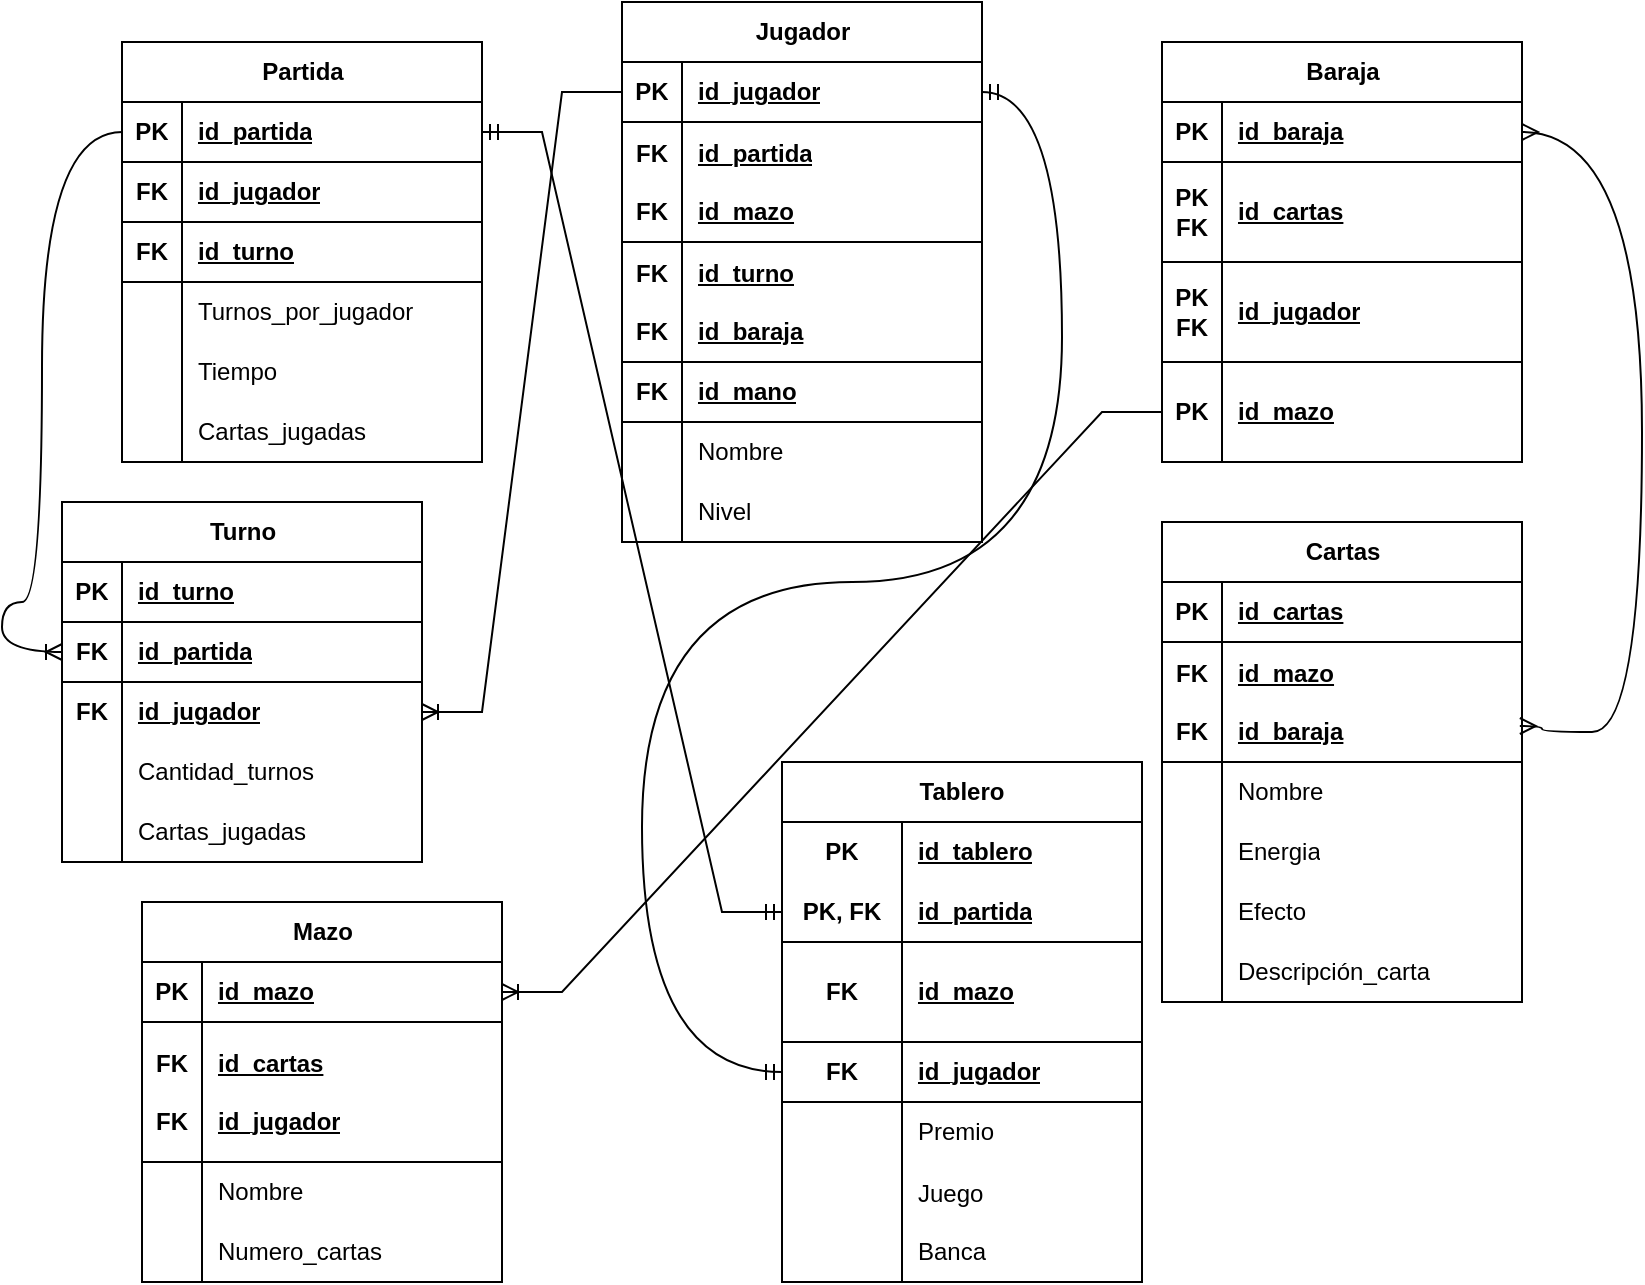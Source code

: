 <mxfile version="24.2.3" type="google">
  <diagram name="Página-1" id="HvD1FGsepjaOUkA_5I5H">
    <mxGraphModel grid="1" page="1" gridSize="10" guides="1" tooltips="1" connect="1" arrows="1" fold="1" pageScale="1" pageWidth="850" pageHeight="1100" math="0" shadow="0">
      <root>
        <mxCell id="0" />
        <mxCell id="1" parent="0" />
        <mxCell id="uOJ-zyR6m8tZJqjQS2Lw-16" value="Jugador" style="shape=table;startSize=30;container=1;collapsible=1;childLayout=tableLayout;fixedRows=1;rowLines=0;fontStyle=1;align=center;resizeLast=1;html=1;movable=1;resizable=1;rotatable=1;deletable=1;editable=1;locked=0;connectable=1;" vertex="1" parent="1">
          <mxGeometry x="330" y="20" width="180" height="270" as="geometry">
            <mxRectangle x="180" y="370" width="70" height="30" as="alternateBounds" />
          </mxGeometry>
        </mxCell>
        <mxCell id="uOJ-zyR6m8tZJqjQS2Lw-29" value="" style="shape=tableRow;horizontal=0;startSize=0;swimlaneHead=0;swimlaneBody=0;fillColor=none;collapsible=0;dropTarget=0;points=[[0,0.5],[1,0.5]];portConstraint=eastwest;top=0;left=0;right=0;bottom=1;" vertex="1" parent="uOJ-zyR6m8tZJqjQS2Lw-16">
          <mxGeometry y="30" width="180" height="30" as="geometry" />
        </mxCell>
        <mxCell id="uOJ-zyR6m8tZJqjQS2Lw-30" value="PK" style="shape=partialRectangle;connectable=0;fillColor=none;top=0;left=0;bottom=0;right=0;fontStyle=1;overflow=hidden;whiteSpace=wrap;html=1;" vertex="1" parent="uOJ-zyR6m8tZJqjQS2Lw-29">
          <mxGeometry width="30" height="30" as="geometry">
            <mxRectangle width="30" height="30" as="alternateBounds" />
          </mxGeometry>
        </mxCell>
        <mxCell id="uOJ-zyR6m8tZJqjQS2Lw-31" value="id_jugador" style="shape=partialRectangle;connectable=0;fillColor=none;top=0;left=0;bottom=0;right=0;align=left;spacingLeft=6;fontStyle=5;overflow=hidden;whiteSpace=wrap;html=1;" vertex="1" parent="uOJ-zyR6m8tZJqjQS2Lw-29">
          <mxGeometry x="30" width="150" height="30" as="geometry">
            <mxRectangle width="150" height="30" as="alternateBounds" />
          </mxGeometry>
        </mxCell>
        <mxCell id="uOJ-zyR6m8tZJqjQS2Lw-52" value="" style="shape=tableRow;horizontal=0;startSize=0;swimlaneHead=0;swimlaneBody=0;fillColor=none;collapsible=0;dropTarget=0;points=[[0,0.5],[1,0.5]];portConstraint=eastwest;top=0;left=0;right=0;bottom=1;" vertex="1" parent="uOJ-zyR6m8tZJqjQS2Lw-16">
          <mxGeometry y="60" width="180" height="60" as="geometry" />
        </mxCell>
        <mxCell id="uOJ-zyR6m8tZJqjQS2Lw-53" value="&lt;div&gt;FK&lt;/div&gt;&lt;div&gt;&lt;br&gt;&lt;/div&gt;&lt;div&gt;FK&lt;/div&gt;" style="shape=partialRectangle;connectable=0;fillColor=none;top=0;left=0;bottom=0;right=0;fontStyle=1;overflow=hidden;whiteSpace=wrap;html=1;" vertex="1" parent="uOJ-zyR6m8tZJqjQS2Lw-52">
          <mxGeometry width="30" height="60" as="geometry">
            <mxRectangle width="30" height="60" as="alternateBounds" />
          </mxGeometry>
        </mxCell>
        <mxCell id="uOJ-zyR6m8tZJqjQS2Lw-54" value="id_partida&lt;div&gt;&lt;br&gt;&lt;/div&gt;&lt;div&gt;id_mazo&lt;/div&gt;" style="shape=partialRectangle;connectable=0;fillColor=none;top=0;left=0;bottom=0;right=0;align=left;spacingLeft=6;fontStyle=5;overflow=hidden;whiteSpace=wrap;html=1;" vertex="1" parent="uOJ-zyR6m8tZJqjQS2Lw-52">
          <mxGeometry x="30" width="150" height="60" as="geometry">
            <mxRectangle width="150" height="60" as="alternateBounds" />
          </mxGeometry>
        </mxCell>
        <mxCell id="uOJ-zyR6m8tZJqjQS2Lw-55" value="" style="shape=tableRow;horizontal=0;startSize=0;swimlaneHead=0;swimlaneBody=0;fillColor=none;collapsible=0;dropTarget=0;points=[[0,0.5],[1,0.5]];portConstraint=eastwest;top=0;left=0;right=0;bottom=1;" vertex="1" parent="uOJ-zyR6m8tZJqjQS2Lw-16">
          <mxGeometry y="120" width="180" height="60" as="geometry" />
        </mxCell>
        <mxCell id="uOJ-zyR6m8tZJqjQS2Lw-56" value="&lt;div&gt;FK&lt;/div&gt;&lt;div&gt;&lt;br&gt;&lt;/div&gt;&lt;div&gt;FK&lt;/div&gt;" style="shape=partialRectangle;connectable=0;fillColor=none;top=0;left=0;bottom=0;right=0;fontStyle=1;overflow=hidden;whiteSpace=wrap;html=1;" vertex="1" parent="uOJ-zyR6m8tZJqjQS2Lw-55">
          <mxGeometry width="30" height="60" as="geometry">
            <mxRectangle width="30" height="60" as="alternateBounds" />
          </mxGeometry>
        </mxCell>
        <mxCell id="uOJ-zyR6m8tZJqjQS2Lw-57" value="id_turno&lt;div&gt;&lt;br&gt;&lt;/div&gt;&lt;div&gt;id_baraja&lt;/div&gt;" style="shape=partialRectangle;connectable=0;fillColor=none;top=0;left=0;bottom=0;right=0;align=left;spacingLeft=6;fontStyle=5;overflow=hidden;whiteSpace=wrap;html=1;" vertex="1" parent="uOJ-zyR6m8tZJqjQS2Lw-55">
          <mxGeometry x="30" width="150" height="60" as="geometry">
            <mxRectangle width="150" height="60" as="alternateBounds" />
          </mxGeometry>
        </mxCell>
        <mxCell id="uOJ-zyR6m8tZJqjQS2Lw-32" value="" style="shape=tableRow;horizontal=0;startSize=0;swimlaneHead=0;swimlaneBody=0;fillColor=none;collapsible=0;dropTarget=0;points=[[0,0.5],[1,0.5]];portConstraint=eastwest;top=0;left=0;right=0;bottom=1;" vertex="1" parent="uOJ-zyR6m8tZJqjQS2Lw-16">
          <mxGeometry y="180" width="180" height="30" as="geometry" />
        </mxCell>
        <mxCell id="uOJ-zyR6m8tZJqjQS2Lw-33" value="&lt;div&gt;FK&lt;/div&gt;" style="shape=partialRectangle;connectable=0;fillColor=none;top=0;left=0;bottom=0;right=0;fontStyle=1;overflow=hidden;whiteSpace=wrap;html=1;" vertex="1" parent="uOJ-zyR6m8tZJqjQS2Lw-32">
          <mxGeometry width="30" height="30" as="geometry">
            <mxRectangle width="30" height="30" as="alternateBounds" />
          </mxGeometry>
        </mxCell>
        <mxCell id="uOJ-zyR6m8tZJqjQS2Lw-34" value="id_mano" style="shape=partialRectangle;connectable=0;fillColor=none;top=0;left=0;bottom=0;right=0;align=left;spacingLeft=6;fontStyle=5;overflow=hidden;whiteSpace=wrap;html=1;" vertex="1" parent="uOJ-zyR6m8tZJqjQS2Lw-32">
          <mxGeometry x="30" width="150" height="30" as="geometry">
            <mxRectangle width="150" height="30" as="alternateBounds" />
          </mxGeometry>
        </mxCell>
        <mxCell id="uOJ-zyR6m8tZJqjQS2Lw-20" value="" style="shape=tableRow;horizontal=0;startSize=0;swimlaneHead=0;swimlaneBody=0;fillColor=none;collapsible=0;dropTarget=0;points=[[0,0.5],[1,0.5]];portConstraint=eastwest;top=0;left=0;right=0;bottom=0;" vertex="1" parent="uOJ-zyR6m8tZJqjQS2Lw-16">
          <mxGeometry y="210" width="180" height="30" as="geometry" />
        </mxCell>
        <mxCell id="uOJ-zyR6m8tZJqjQS2Lw-21" value="" style="shape=partialRectangle;connectable=0;fillColor=none;top=0;left=0;bottom=0;right=0;editable=1;overflow=hidden;whiteSpace=wrap;html=1;" vertex="1" parent="uOJ-zyR6m8tZJqjQS2Lw-20">
          <mxGeometry width="30" height="30" as="geometry">
            <mxRectangle width="30" height="30" as="alternateBounds" />
          </mxGeometry>
        </mxCell>
        <mxCell id="uOJ-zyR6m8tZJqjQS2Lw-22" value="Nombre" style="shape=partialRectangle;connectable=0;fillColor=none;top=0;left=0;bottom=0;right=0;align=left;spacingLeft=6;overflow=hidden;whiteSpace=wrap;html=1;" vertex="1" parent="uOJ-zyR6m8tZJqjQS2Lw-20">
          <mxGeometry x="30" width="150" height="30" as="geometry">
            <mxRectangle width="150" height="30" as="alternateBounds" />
          </mxGeometry>
        </mxCell>
        <mxCell id="uOJ-zyR6m8tZJqjQS2Lw-23" value="" style="shape=tableRow;horizontal=0;startSize=0;swimlaneHead=0;swimlaneBody=0;fillColor=none;collapsible=0;dropTarget=0;points=[[0,0.5],[1,0.5]];portConstraint=eastwest;top=0;left=0;right=0;bottom=0;" vertex="1" parent="uOJ-zyR6m8tZJqjQS2Lw-16">
          <mxGeometry y="240" width="180" height="30" as="geometry" />
        </mxCell>
        <mxCell id="uOJ-zyR6m8tZJqjQS2Lw-24" value="" style="shape=partialRectangle;connectable=0;fillColor=none;top=0;left=0;bottom=0;right=0;editable=1;overflow=hidden;whiteSpace=wrap;html=1;" vertex="1" parent="uOJ-zyR6m8tZJqjQS2Lw-23">
          <mxGeometry width="30" height="30" as="geometry">
            <mxRectangle width="30" height="30" as="alternateBounds" />
          </mxGeometry>
        </mxCell>
        <mxCell id="uOJ-zyR6m8tZJqjQS2Lw-25" value="Nivel" style="shape=partialRectangle;connectable=0;fillColor=none;top=0;left=0;bottom=0;right=0;align=left;spacingLeft=6;overflow=hidden;whiteSpace=wrap;html=1;" vertex="1" parent="uOJ-zyR6m8tZJqjQS2Lw-23">
          <mxGeometry x="30" width="150" height="30" as="geometry">
            <mxRectangle width="150" height="30" as="alternateBounds" />
          </mxGeometry>
        </mxCell>
        <mxCell id="uOJ-zyR6m8tZJqjQS2Lw-58" value="Mazo" style="shape=table;startSize=30;container=1;collapsible=1;childLayout=tableLayout;fixedRows=1;rowLines=0;fontStyle=1;align=center;resizeLast=1;html=1;" vertex="1" parent="1">
          <mxGeometry x="90" y="470" width="180" height="190" as="geometry" />
        </mxCell>
        <mxCell id="uOJ-zyR6m8tZJqjQS2Lw-59" value="" style="shape=tableRow;horizontal=0;startSize=0;swimlaneHead=0;swimlaneBody=0;fillColor=none;collapsible=0;dropTarget=0;points=[[0,0.5],[1,0.5]];portConstraint=eastwest;top=0;left=0;right=0;bottom=1;" vertex="1" parent="uOJ-zyR6m8tZJqjQS2Lw-58">
          <mxGeometry y="30" width="180" height="30" as="geometry" />
        </mxCell>
        <mxCell id="uOJ-zyR6m8tZJqjQS2Lw-60" value="PK" style="shape=partialRectangle;connectable=0;fillColor=none;top=0;left=0;bottom=0;right=0;fontStyle=1;overflow=hidden;whiteSpace=wrap;html=1;" vertex="1" parent="uOJ-zyR6m8tZJqjQS2Lw-59">
          <mxGeometry width="30" height="30" as="geometry">
            <mxRectangle width="30" height="30" as="alternateBounds" />
          </mxGeometry>
        </mxCell>
        <mxCell id="uOJ-zyR6m8tZJqjQS2Lw-61" value="id_mazo" style="shape=partialRectangle;connectable=0;fillColor=none;top=0;left=0;bottom=0;right=0;align=left;spacingLeft=6;fontStyle=5;overflow=hidden;whiteSpace=wrap;html=1;" vertex="1" parent="uOJ-zyR6m8tZJqjQS2Lw-59">
          <mxGeometry x="30" width="150" height="30" as="geometry">
            <mxRectangle width="150" height="30" as="alternateBounds" />
          </mxGeometry>
        </mxCell>
        <mxCell id="uOJ-zyR6m8tZJqjQS2Lw-71" value="" style="shape=tableRow;horizontal=0;startSize=0;swimlaneHead=0;swimlaneBody=0;fillColor=none;collapsible=0;dropTarget=0;points=[[0,0.5],[1,0.5]];portConstraint=eastwest;top=0;left=0;right=0;bottom=1;" vertex="1" parent="uOJ-zyR6m8tZJqjQS2Lw-58">
          <mxGeometry y="60" width="180" height="70" as="geometry" />
        </mxCell>
        <mxCell id="uOJ-zyR6m8tZJqjQS2Lw-72" value="FK&lt;div&gt;&lt;br&gt;&lt;/div&gt;&lt;div&gt;FK&lt;/div&gt;" style="shape=partialRectangle;connectable=0;fillColor=none;top=0;left=0;bottom=0;right=0;fontStyle=1;overflow=hidden;whiteSpace=wrap;html=1;" vertex="1" parent="uOJ-zyR6m8tZJqjQS2Lw-71">
          <mxGeometry width="30" height="70" as="geometry">
            <mxRectangle width="30" height="70" as="alternateBounds" />
          </mxGeometry>
        </mxCell>
        <mxCell id="uOJ-zyR6m8tZJqjQS2Lw-73" value="id_cartas&lt;div&gt;&lt;br&gt;&lt;/div&gt;&lt;div&gt;id_jugador&lt;/div&gt;" style="shape=partialRectangle;connectable=0;fillColor=none;top=0;left=0;bottom=0;right=0;align=left;spacingLeft=6;fontStyle=5;overflow=hidden;whiteSpace=wrap;html=1;" vertex="1" parent="uOJ-zyR6m8tZJqjQS2Lw-71">
          <mxGeometry x="30" width="150" height="70" as="geometry">
            <mxRectangle width="150" height="70" as="alternateBounds" />
          </mxGeometry>
        </mxCell>
        <mxCell id="uOJ-zyR6m8tZJqjQS2Lw-250" value="" style="shape=tableRow;horizontal=0;startSize=0;swimlaneHead=0;swimlaneBody=0;fillColor=none;collapsible=0;dropTarget=0;points=[[0,0.5],[1,0.5]];portConstraint=eastwest;top=0;left=0;right=0;bottom=0;" vertex="1" parent="uOJ-zyR6m8tZJqjQS2Lw-58">
          <mxGeometry y="130" width="180" height="30" as="geometry" />
        </mxCell>
        <mxCell id="uOJ-zyR6m8tZJqjQS2Lw-251" value="" style="shape=partialRectangle;connectable=0;fillColor=none;top=0;left=0;bottom=0;right=0;editable=1;overflow=hidden;whiteSpace=wrap;html=1;" vertex="1" parent="uOJ-zyR6m8tZJqjQS2Lw-250">
          <mxGeometry width="30" height="30" as="geometry">
            <mxRectangle width="30" height="30" as="alternateBounds" />
          </mxGeometry>
        </mxCell>
        <mxCell id="uOJ-zyR6m8tZJqjQS2Lw-252" value="Nombre" style="shape=partialRectangle;connectable=0;fillColor=none;top=0;left=0;bottom=0;right=0;align=left;spacingLeft=6;overflow=hidden;whiteSpace=wrap;html=1;" vertex="1" parent="uOJ-zyR6m8tZJqjQS2Lw-250">
          <mxGeometry x="30" width="150" height="30" as="geometry">
            <mxRectangle width="150" height="30" as="alternateBounds" />
          </mxGeometry>
        </mxCell>
        <mxCell id="uOJ-zyR6m8tZJqjQS2Lw-65" value="" style="shape=tableRow;horizontal=0;startSize=0;swimlaneHead=0;swimlaneBody=0;fillColor=none;collapsible=0;dropTarget=0;points=[[0,0.5],[1,0.5]];portConstraint=eastwest;top=0;left=0;right=0;bottom=0;" vertex="1" parent="uOJ-zyR6m8tZJqjQS2Lw-58">
          <mxGeometry y="160" width="180" height="30" as="geometry" />
        </mxCell>
        <mxCell id="uOJ-zyR6m8tZJqjQS2Lw-66" value="" style="shape=partialRectangle;connectable=0;fillColor=none;top=0;left=0;bottom=0;right=0;editable=1;overflow=hidden;whiteSpace=wrap;html=1;" vertex="1" parent="uOJ-zyR6m8tZJqjQS2Lw-65">
          <mxGeometry width="30" height="30" as="geometry">
            <mxRectangle width="30" height="30" as="alternateBounds" />
          </mxGeometry>
        </mxCell>
        <mxCell id="uOJ-zyR6m8tZJqjQS2Lw-67" value="Numero_cartas" style="shape=partialRectangle;connectable=0;fillColor=none;top=0;left=0;bottom=0;right=0;align=left;spacingLeft=6;overflow=hidden;whiteSpace=wrap;html=1;" vertex="1" parent="uOJ-zyR6m8tZJqjQS2Lw-65">
          <mxGeometry x="30" width="150" height="30" as="geometry">
            <mxRectangle width="150" height="30" as="alternateBounds" />
          </mxGeometry>
        </mxCell>
        <mxCell id="uOJ-zyR6m8tZJqjQS2Lw-74" value="Partida" style="shape=table;startSize=30;container=1;collapsible=1;childLayout=tableLayout;fixedRows=1;rowLines=0;fontStyle=1;align=center;resizeLast=1;html=1;" vertex="1" parent="1">
          <mxGeometry x="80" y="40" width="180" height="210" as="geometry" />
        </mxCell>
        <mxCell id="uOJ-zyR6m8tZJqjQS2Lw-87" value="" style="shape=tableRow;horizontal=0;startSize=0;swimlaneHead=0;swimlaneBody=0;fillColor=none;collapsible=0;dropTarget=0;points=[[0,0.5],[1,0.5]];portConstraint=eastwest;top=0;left=0;right=0;bottom=1;" vertex="1" parent="uOJ-zyR6m8tZJqjQS2Lw-74">
          <mxGeometry y="30" width="180" height="30" as="geometry" />
        </mxCell>
        <mxCell id="uOJ-zyR6m8tZJqjQS2Lw-88" value="PK" style="shape=partialRectangle;connectable=0;fillColor=none;top=0;left=0;bottom=0;right=0;fontStyle=1;overflow=hidden;whiteSpace=wrap;html=1;" vertex="1" parent="uOJ-zyR6m8tZJqjQS2Lw-87">
          <mxGeometry width="30" height="30" as="geometry">
            <mxRectangle width="30" height="30" as="alternateBounds" />
          </mxGeometry>
        </mxCell>
        <mxCell id="uOJ-zyR6m8tZJqjQS2Lw-89" value="id_partida" style="shape=partialRectangle;connectable=0;fillColor=none;top=0;left=0;bottom=0;right=0;align=left;spacingLeft=6;fontStyle=5;overflow=hidden;whiteSpace=wrap;html=1;" vertex="1" parent="uOJ-zyR6m8tZJqjQS2Lw-87">
          <mxGeometry x="30" width="150" height="30" as="geometry">
            <mxRectangle width="150" height="30" as="alternateBounds" />
          </mxGeometry>
        </mxCell>
        <mxCell id="uOJ-zyR6m8tZJqjQS2Lw-90" value="" style="shape=tableRow;horizontal=0;startSize=0;swimlaneHead=0;swimlaneBody=0;fillColor=none;collapsible=0;dropTarget=0;points=[[0,0.5],[1,0.5]];portConstraint=eastwest;top=0;left=0;right=0;bottom=1;" vertex="1" parent="uOJ-zyR6m8tZJqjQS2Lw-74">
          <mxGeometry y="60" width="180" height="30" as="geometry" />
        </mxCell>
        <mxCell id="uOJ-zyR6m8tZJqjQS2Lw-91" value="FK" style="shape=partialRectangle;connectable=0;fillColor=none;top=0;left=0;bottom=0;right=0;fontStyle=1;overflow=hidden;whiteSpace=wrap;html=1;" vertex="1" parent="uOJ-zyR6m8tZJqjQS2Lw-90">
          <mxGeometry width="30" height="30" as="geometry">
            <mxRectangle width="30" height="30" as="alternateBounds" />
          </mxGeometry>
        </mxCell>
        <mxCell id="uOJ-zyR6m8tZJqjQS2Lw-92" value="id_jugador" style="shape=partialRectangle;connectable=0;fillColor=none;top=0;left=0;bottom=0;right=0;align=left;spacingLeft=6;fontStyle=5;overflow=hidden;whiteSpace=wrap;html=1;" vertex="1" parent="uOJ-zyR6m8tZJqjQS2Lw-90">
          <mxGeometry x="30" width="150" height="30" as="geometry">
            <mxRectangle width="150" height="30" as="alternateBounds" />
          </mxGeometry>
        </mxCell>
        <mxCell id="uOJ-zyR6m8tZJqjQS2Lw-75" value="" style="shape=tableRow;horizontal=0;startSize=0;swimlaneHead=0;swimlaneBody=0;fillColor=none;collapsible=0;dropTarget=0;points=[[0,0.5],[1,0.5]];portConstraint=eastwest;top=0;left=0;right=0;bottom=1;" vertex="1" parent="uOJ-zyR6m8tZJqjQS2Lw-74">
          <mxGeometry y="90" width="180" height="30" as="geometry" />
        </mxCell>
        <mxCell id="uOJ-zyR6m8tZJqjQS2Lw-76" value="FK" style="shape=partialRectangle;connectable=0;fillColor=none;top=0;left=0;bottom=0;right=0;fontStyle=1;overflow=hidden;whiteSpace=wrap;html=1;" vertex="1" parent="uOJ-zyR6m8tZJqjQS2Lw-75">
          <mxGeometry width="30" height="30" as="geometry">
            <mxRectangle width="30" height="30" as="alternateBounds" />
          </mxGeometry>
        </mxCell>
        <mxCell id="uOJ-zyR6m8tZJqjQS2Lw-77" value="id_turno" style="shape=partialRectangle;connectable=0;fillColor=none;top=0;left=0;bottom=0;right=0;align=left;spacingLeft=6;fontStyle=5;overflow=hidden;whiteSpace=wrap;html=1;" vertex="1" parent="uOJ-zyR6m8tZJqjQS2Lw-75">
          <mxGeometry x="30" width="150" height="30" as="geometry">
            <mxRectangle width="150" height="30" as="alternateBounds" />
          </mxGeometry>
        </mxCell>
        <mxCell id="uOJ-zyR6m8tZJqjQS2Lw-78" value="" style="shape=tableRow;horizontal=0;startSize=0;swimlaneHead=0;swimlaneBody=0;fillColor=none;collapsible=0;dropTarget=0;points=[[0,0.5],[1,0.5]];portConstraint=eastwest;top=0;left=0;right=0;bottom=0;" vertex="1" parent="uOJ-zyR6m8tZJqjQS2Lw-74">
          <mxGeometry y="120" width="180" height="30" as="geometry" />
        </mxCell>
        <mxCell id="uOJ-zyR6m8tZJqjQS2Lw-79" value="" style="shape=partialRectangle;connectable=0;fillColor=none;top=0;left=0;bottom=0;right=0;editable=1;overflow=hidden;whiteSpace=wrap;html=1;" vertex="1" parent="uOJ-zyR6m8tZJqjQS2Lw-78">
          <mxGeometry width="30" height="30" as="geometry">
            <mxRectangle width="30" height="30" as="alternateBounds" />
          </mxGeometry>
        </mxCell>
        <mxCell id="uOJ-zyR6m8tZJqjQS2Lw-80" value="Turnos_por_jugador" style="shape=partialRectangle;connectable=0;fillColor=none;top=0;left=0;bottom=0;right=0;align=left;spacingLeft=6;overflow=hidden;whiteSpace=wrap;html=1;" vertex="1" parent="uOJ-zyR6m8tZJqjQS2Lw-78">
          <mxGeometry x="30" width="150" height="30" as="geometry">
            <mxRectangle width="150" height="30" as="alternateBounds" />
          </mxGeometry>
        </mxCell>
        <mxCell id="uOJ-zyR6m8tZJqjQS2Lw-81" value="" style="shape=tableRow;horizontal=0;startSize=0;swimlaneHead=0;swimlaneBody=0;fillColor=none;collapsible=0;dropTarget=0;points=[[0,0.5],[1,0.5]];portConstraint=eastwest;top=0;left=0;right=0;bottom=0;" vertex="1" parent="uOJ-zyR6m8tZJqjQS2Lw-74">
          <mxGeometry y="150" width="180" height="30" as="geometry" />
        </mxCell>
        <mxCell id="uOJ-zyR6m8tZJqjQS2Lw-82" value="" style="shape=partialRectangle;connectable=0;fillColor=none;top=0;left=0;bottom=0;right=0;editable=1;overflow=hidden;whiteSpace=wrap;html=1;" vertex="1" parent="uOJ-zyR6m8tZJqjQS2Lw-81">
          <mxGeometry width="30" height="30" as="geometry">
            <mxRectangle width="30" height="30" as="alternateBounds" />
          </mxGeometry>
        </mxCell>
        <mxCell id="uOJ-zyR6m8tZJqjQS2Lw-83" value="Tiempo" style="shape=partialRectangle;connectable=0;fillColor=none;top=0;left=0;bottom=0;right=0;align=left;spacingLeft=6;overflow=hidden;whiteSpace=wrap;html=1;" vertex="1" parent="uOJ-zyR6m8tZJqjQS2Lw-81">
          <mxGeometry x="30" width="150" height="30" as="geometry">
            <mxRectangle width="150" height="30" as="alternateBounds" />
          </mxGeometry>
        </mxCell>
        <mxCell id="uOJ-zyR6m8tZJqjQS2Lw-84" value="" style="shape=tableRow;horizontal=0;startSize=0;swimlaneHead=0;swimlaneBody=0;fillColor=none;collapsible=0;dropTarget=0;points=[[0,0.5],[1,0.5]];portConstraint=eastwest;top=0;left=0;right=0;bottom=0;" vertex="1" parent="uOJ-zyR6m8tZJqjQS2Lw-74">
          <mxGeometry y="180" width="180" height="30" as="geometry" />
        </mxCell>
        <mxCell id="uOJ-zyR6m8tZJqjQS2Lw-85" value="" style="shape=partialRectangle;connectable=0;fillColor=none;top=0;left=0;bottom=0;right=0;editable=1;overflow=hidden;whiteSpace=wrap;html=1;" vertex="1" parent="uOJ-zyR6m8tZJqjQS2Lw-84">
          <mxGeometry width="30" height="30" as="geometry">
            <mxRectangle width="30" height="30" as="alternateBounds" />
          </mxGeometry>
        </mxCell>
        <mxCell id="uOJ-zyR6m8tZJqjQS2Lw-86" value="Cartas_jugadas" style="shape=partialRectangle;connectable=0;fillColor=none;top=0;left=0;bottom=0;right=0;align=left;spacingLeft=6;overflow=hidden;whiteSpace=wrap;html=1;" vertex="1" parent="uOJ-zyR6m8tZJqjQS2Lw-84">
          <mxGeometry x="30" width="150" height="30" as="geometry">
            <mxRectangle width="150" height="30" as="alternateBounds" />
          </mxGeometry>
        </mxCell>
        <mxCell id="uOJ-zyR6m8tZJqjQS2Lw-112" value="Turno" style="shape=table;startSize=30;container=1;collapsible=1;childLayout=tableLayout;fixedRows=1;rowLines=0;fontStyle=1;align=center;resizeLast=1;html=1;" vertex="1" parent="1">
          <mxGeometry x="50" y="270" width="180" height="180" as="geometry" />
        </mxCell>
        <mxCell id="uOJ-zyR6m8tZJqjQS2Lw-125" value="" style="shape=tableRow;horizontal=0;startSize=0;swimlaneHead=0;swimlaneBody=0;fillColor=none;collapsible=0;dropTarget=0;points=[[0,0.5],[1,0.5]];portConstraint=eastwest;top=0;left=0;right=0;bottom=1;" vertex="1" parent="uOJ-zyR6m8tZJqjQS2Lw-112">
          <mxGeometry y="30" width="180" height="30" as="geometry" />
        </mxCell>
        <mxCell id="uOJ-zyR6m8tZJqjQS2Lw-126" value="PK" style="shape=partialRectangle;connectable=0;fillColor=none;top=0;left=0;bottom=0;right=0;fontStyle=1;overflow=hidden;whiteSpace=wrap;html=1;" vertex="1" parent="uOJ-zyR6m8tZJqjQS2Lw-125">
          <mxGeometry width="30" height="30" as="geometry">
            <mxRectangle width="30" height="30" as="alternateBounds" />
          </mxGeometry>
        </mxCell>
        <mxCell id="uOJ-zyR6m8tZJqjQS2Lw-127" value="id_turno" style="shape=partialRectangle;connectable=0;fillColor=none;top=0;left=0;bottom=0;right=0;align=left;spacingLeft=6;fontStyle=5;overflow=hidden;whiteSpace=wrap;html=1;" vertex="1" parent="uOJ-zyR6m8tZJqjQS2Lw-125">
          <mxGeometry x="30" width="150" height="30" as="geometry">
            <mxRectangle width="150" height="30" as="alternateBounds" />
          </mxGeometry>
        </mxCell>
        <mxCell id="uOJ-zyR6m8tZJqjQS2Lw-113" value="" style="shape=tableRow;horizontal=0;startSize=0;swimlaneHead=0;swimlaneBody=0;fillColor=none;collapsible=0;dropTarget=0;points=[[0,0.5],[1,0.5]];portConstraint=eastwest;top=0;left=0;right=0;bottom=1;" vertex="1" parent="uOJ-zyR6m8tZJqjQS2Lw-112">
          <mxGeometry y="60" width="180" height="30" as="geometry" />
        </mxCell>
        <mxCell id="uOJ-zyR6m8tZJqjQS2Lw-114" value="FK" style="shape=partialRectangle;connectable=0;fillColor=none;top=0;left=0;bottom=0;right=0;fontStyle=1;overflow=hidden;whiteSpace=wrap;html=1;" vertex="1" parent="uOJ-zyR6m8tZJqjQS2Lw-113">
          <mxGeometry width="30" height="30" as="geometry">
            <mxRectangle width="30" height="30" as="alternateBounds" />
          </mxGeometry>
        </mxCell>
        <mxCell id="uOJ-zyR6m8tZJqjQS2Lw-115" value="id_partida" style="shape=partialRectangle;connectable=0;fillColor=none;top=0;left=0;bottom=0;right=0;align=left;spacingLeft=6;fontStyle=5;overflow=hidden;whiteSpace=wrap;html=1;" vertex="1" parent="uOJ-zyR6m8tZJqjQS2Lw-113">
          <mxGeometry x="30" width="150" height="30" as="geometry">
            <mxRectangle width="150" height="30" as="alternateBounds" />
          </mxGeometry>
        </mxCell>
        <mxCell id="uOJ-zyR6m8tZJqjQS2Lw-116" value="" style="shape=tableRow;horizontal=0;startSize=0;swimlaneHead=0;swimlaneBody=0;fillColor=none;collapsible=0;dropTarget=0;points=[[0,0.5],[1,0.5]];portConstraint=eastwest;top=0;left=0;right=0;bottom=0;" vertex="1" parent="uOJ-zyR6m8tZJqjQS2Lw-112">
          <mxGeometry y="90" width="180" height="30" as="geometry" />
        </mxCell>
        <mxCell id="uOJ-zyR6m8tZJqjQS2Lw-117" value="&lt;b&gt;FK&lt;/b&gt;" style="shape=partialRectangle;connectable=0;fillColor=none;top=0;left=0;bottom=0;right=0;editable=1;overflow=hidden;whiteSpace=wrap;html=1;" vertex="1" parent="uOJ-zyR6m8tZJqjQS2Lw-116">
          <mxGeometry width="30" height="30" as="geometry">
            <mxRectangle width="30" height="30" as="alternateBounds" />
          </mxGeometry>
        </mxCell>
        <mxCell id="uOJ-zyR6m8tZJqjQS2Lw-118" value="&lt;u&gt;&lt;b&gt;id_jugador&lt;/b&gt;&lt;/u&gt;" style="shape=partialRectangle;connectable=0;fillColor=none;top=0;left=0;bottom=0;right=0;align=left;spacingLeft=6;overflow=hidden;whiteSpace=wrap;html=1;" vertex="1" parent="uOJ-zyR6m8tZJqjQS2Lw-116">
          <mxGeometry x="30" width="150" height="30" as="geometry">
            <mxRectangle width="150" height="30" as="alternateBounds" />
          </mxGeometry>
        </mxCell>
        <mxCell id="uOJ-zyR6m8tZJqjQS2Lw-119" value="" style="shape=tableRow;horizontal=0;startSize=0;swimlaneHead=0;swimlaneBody=0;fillColor=none;collapsible=0;dropTarget=0;points=[[0,0.5],[1,0.5]];portConstraint=eastwest;top=0;left=0;right=0;bottom=0;" vertex="1" parent="uOJ-zyR6m8tZJqjQS2Lw-112">
          <mxGeometry y="120" width="180" height="30" as="geometry" />
        </mxCell>
        <mxCell id="uOJ-zyR6m8tZJqjQS2Lw-120" value="" style="shape=partialRectangle;connectable=0;fillColor=none;top=0;left=0;bottom=0;right=0;editable=1;overflow=hidden;whiteSpace=wrap;html=1;" vertex="1" parent="uOJ-zyR6m8tZJqjQS2Lw-119">
          <mxGeometry width="30" height="30" as="geometry">
            <mxRectangle width="30" height="30" as="alternateBounds" />
          </mxGeometry>
        </mxCell>
        <mxCell id="uOJ-zyR6m8tZJqjQS2Lw-121" value="Cantidad_turnos" style="shape=partialRectangle;connectable=0;fillColor=none;top=0;left=0;bottom=0;right=0;align=left;spacingLeft=6;overflow=hidden;whiteSpace=wrap;html=1;" vertex="1" parent="uOJ-zyR6m8tZJqjQS2Lw-119">
          <mxGeometry x="30" width="150" height="30" as="geometry">
            <mxRectangle width="150" height="30" as="alternateBounds" />
          </mxGeometry>
        </mxCell>
        <mxCell id="uOJ-zyR6m8tZJqjQS2Lw-122" value="" style="shape=tableRow;horizontal=0;startSize=0;swimlaneHead=0;swimlaneBody=0;fillColor=none;collapsible=0;dropTarget=0;points=[[0,0.5],[1,0.5]];portConstraint=eastwest;top=0;left=0;right=0;bottom=0;" vertex="1" parent="uOJ-zyR6m8tZJqjQS2Lw-112">
          <mxGeometry y="150" width="180" height="30" as="geometry" />
        </mxCell>
        <mxCell id="uOJ-zyR6m8tZJqjQS2Lw-123" value="" style="shape=partialRectangle;connectable=0;fillColor=none;top=0;left=0;bottom=0;right=0;editable=1;overflow=hidden;whiteSpace=wrap;html=1;" vertex="1" parent="uOJ-zyR6m8tZJqjQS2Lw-122">
          <mxGeometry width="30" height="30" as="geometry">
            <mxRectangle width="30" height="30" as="alternateBounds" />
          </mxGeometry>
        </mxCell>
        <mxCell id="uOJ-zyR6m8tZJqjQS2Lw-124" value="Cartas_jugadas" style="shape=partialRectangle;connectable=0;fillColor=none;top=0;left=0;bottom=0;right=0;align=left;spacingLeft=6;overflow=hidden;whiteSpace=wrap;html=1;" vertex="1" parent="uOJ-zyR6m8tZJqjQS2Lw-122">
          <mxGeometry x="30" width="150" height="30" as="geometry">
            <mxRectangle width="150" height="30" as="alternateBounds" />
          </mxGeometry>
        </mxCell>
        <mxCell id="uOJ-zyR6m8tZJqjQS2Lw-141" value="Tablero" style="shape=table;startSize=30;container=1;collapsible=1;childLayout=tableLayout;fixedRows=1;rowLines=0;fontStyle=1;align=center;resizeLast=1;html=1;whiteSpace=wrap;" vertex="1" parent="1">
          <mxGeometry x="410" y="400" width="180" height="260" as="geometry" />
        </mxCell>
        <mxCell id="uOJ-zyR6m8tZJqjQS2Lw-142" value="" style="shape=tableRow;horizontal=0;startSize=0;swimlaneHead=0;swimlaneBody=0;fillColor=none;collapsible=0;dropTarget=0;points=[[0,0.5],[1,0.5]];portConstraint=eastwest;top=0;left=0;right=0;bottom=0;html=1;" vertex="1" parent="uOJ-zyR6m8tZJqjQS2Lw-141">
          <mxGeometry y="30" width="180" height="30" as="geometry" />
        </mxCell>
        <mxCell id="uOJ-zyR6m8tZJqjQS2Lw-143" value="PK" style="shape=partialRectangle;connectable=0;fillColor=none;top=0;left=0;bottom=0;right=0;fontStyle=1;overflow=hidden;html=1;whiteSpace=wrap;" vertex="1" parent="uOJ-zyR6m8tZJqjQS2Lw-142">
          <mxGeometry width="60" height="30" as="geometry">
            <mxRectangle width="60" height="30" as="alternateBounds" />
          </mxGeometry>
        </mxCell>
        <mxCell id="uOJ-zyR6m8tZJqjQS2Lw-144" value="id_tablero" style="shape=partialRectangle;connectable=0;fillColor=none;top=0;left=0;bottom=0;right=0;align=left;spacingLeft=6;fontStyle=5;overflow=hidden;html=1;whiteSpace=wrap;" vertex="1" parent="uOJ-zyR6m8tZJqjQS2Lw-142">
          <mxGeometry x="60" width="120" height="30" as="geometry">
            <mxRectangle width="120" height="30" as="alternateBounds" />
          </mxGeometry>
        </mxCell>
        <mxCell id="uOJ-zyR6m8tZJqjQS2Lw-145" value="" style="shape=tableRow;horizontal=0;startSize=0;swimlaneHead=0;swimlaneBody=0;fillColor=none;collapsible=0;dropTarget=0;points=[[0,0.5],[1,0.5]];portConstraint=eastwest;top=0;left=0;right=0;bottom=1;html=1;" vertex="1" parent="uOJ-zyR6m8tZJqjQS2Lw-141">
          <mxGeometry y="60" width="180" height="30" as="geometry" />
        </mxCell>
        <mxCell id="uOJ-zyR6m8tZJqjQS2Lw-146" value="&lt;div&gt;PK, FK&lt;/div&gt;" style="shape=partialRectangle;connectable=0;fillColor=none;top=0;left=0;bottom=0;right=0;fontStyle=1;overflow=hidden;html=1;whiteSpace=wrap;" vertex="1" parent="uOJ-zyR6m8tZJqjQS2Lw-145">
          <mxGeometry width="60" height="30" as="geometry">
            <mxRectangle width="60" height="30" as="alternateBounds" />
          </mxGeometry>
        </mxCell>
        <mxCell id="uOJ-zyR6m8tZJqjQS2Lw-147" value="id_partida" style="shape=partialRectangle;connectable=0;fillColor=none;top=0;left=0;bottom=0;right=0;align=left;spacingLeft=6;fontStyle=5;overflow=hidden;html=1;whiteSpace=wrap;" vertex="1" parent="uOJ-zyR6m8tZJqjQS2Lw-145">
          <mxGeometry x="60" width="120" height="30" as="geometry">
            <mxRectangle width="120" height="30" as="alternateBounds" />
          </mxGeometry>
        </mxCell>
        <mxCell id="uOJ-zyR6m8tZJqjQS2Lw-154" value="" style="shape=tableRow;horizontal=0;startSize=0;swimlaneHead=0;swimlaneBody=0;fillColor=none;collapsible=0;dropTarget=0;points=[[0,0.5],[1,0.5]];portConstraint=eastwest;top=0;left=0;right=0;bottom=1;html=1;" vertex="1" parent="uOJ-zyR6m8tZJqjQS2Lw-141">
          <mxGeometry y="90" width="180" height="50" as="geometry" />
        </mxCell>
        <mxCell id="uOJ-zyR6m8tZJqjQS2Lw-155" value="FK" style="shape=partialRectangle;connectable=0;fillColor=none;top=0;left=0;bottom=0;right=0;fontStyle=1;overflow=hidden;html=1;whiteSpace=wrap;" vertex="1" parent="uOJ-zyR6m8tZJqjQS2Lw-154">
          <mxGeometry width="60" height="50" as="geometry">
            <mxRectangle width="60" height="50" as="alternateBounds" />
          </mxGeometry>
        </mxCell>
        <mxCell id="uOJ-zyR6m8tZJqjQS2Lw-156" value="id_mazo" style="shape=partialRectangle;connectable=0;fillColor=none;top=0;left=0;bottom=0;right=0;align=left;spacingLeft=6;fontStyle=5;overflow=hidden;html=1;whiteSpace=wrap;" vertex="1" parent="uOJ-zyR6m8tZJqjQS2Lw-154">
          <mxGeometry x="60" width="120" height="50" as="geometry">
            <mxRectangle width="120" height="50" as="alternateBounds" />
          </mxGeometry>
        </mxCell>
        <mxCell id="uOJ-zyR6m8tZJqjQS2Lw-157" value="" style="shape=tableRow;horizontal=0;startSize=0;swimlaneHead=0;swimlaneBody=0;fillColor=none;collapsible=0;dropTarget=0;points=[[0,0.5],[1,0.5]];portConstraint=eastwest;top=0;left=0;right=0;bottom=1;html=1;" vertex="1" parent="uOJ-zyR6m8tZJqjQS2Lw-141">
          <mxGeometry y="140" width="180" height="30" as="geometry" />
        </mxCell>
        <mxCell id="uOJ-zyR6m8tZJqjQS2Lw-158" value="FK" style="shape=partialRectangle;connectable=0;fillColor=none;top=0;left=0;bottom=0;right=0;fontStyle=1;overflow=hidden;html=1;whiteSpace=wrap;" vertex="1" parent="uOJ-zyR6m8tZJqjQS2Lw-157">
          <mxGeometry width="60" height="30" as="geometry">
            <mxRectangle width="60" height="30" as="alternateBounds" />
          </mxGeometry>
        </mxCell>
        <mxCell id="uOJ-zyR6m8tZJqjQS2Lw-159" value="id_jugador" style="shape=partialRectangle;connectable=0;fillColor=none;top=0;left=0;bottom=0;right=0;align=left;spacingLeft=6;fontStyle=5;overflow=hidden;html=1;whiteSpace=wrap;" vertex="1" parent="uOJ-zyR6m8tZJqjQS2Lw-157">
          <mxGeometry x="60" width="120" height="30" as="geometry">
            <mxRectangle width="120" height="30" as="alternateBounds" />
          </mxGeometry>
        </mxCell>
        <mxCell id="uOJ-zyR6m8tZJqjQS2Lw-148" value="" style="shape=tableRow;horizontal=0;startSize=0;swimlaneHead=0;swimlaneBody=0;fillColor=none;collapsible=0;dropTarget=0;points=[[0,0.5],[1,0.5]];portConstraint=eastwest;top=0;left=0;right=0;bottom=0;html=1;" vertex="1" parent="uOJ-zyR6m8tZJqjQS2Lw-141">
          <mxGeometry y="170" width="180" height="30" as="geometry" />
        </mxCell>
        <mxCell id="uOJ-zyR6m8tZJqjQS2Lw-149" value="" style="shape=partialRectangle;connectable=0;fillColor=none;top=0;left=0;bottom=0;right=0;editable=1;overflow=hidden;html=1;whiteSpace=wrap;" vertex="1" parent="uOJ-zyR6m8tZJqjQS2Lw-148">
          <mxGeometry width="60" height="30" as="geometry">
            <mxRectangle width="60" height="30" as="alternateBounds" />
          </mxGeometry>
        </mxCell>
        <mxCell id="uOJ-zyR6m8tZJqjQS2Lw-150" value="Premio" style="shape=partialRectangle;connectable=0;fillColor=none;top=0;left=0;bottom=0;right=0;align=left;spacingLeft=6;overflow=hidden;html=1;whiteSpace=wrap;" vertex="1" parent="uOJ-zyR6m8tZJqjQS2Lw-148">
          <mxGeometry x="60" width="120" height="30" as="geometry">
            <mxRectangle width="120" height="30" as="alternateBounds" />
          </mxGeometry>
        </mxCell>
        <mxCell id="uOJ-zyR6m8tZJqjQS2Lw-151" value="" style="shape=tableRow;horizontal=0;startSize=0;swimlaneHead=0;swimlaneBody=0;fillColor=none;collapsible=0;dropTarget=0;points=[[0,0.5],[1,0.5]];portConstraint=eastwest;top=0;left=0;right=0;bottom=0;html=1;" vertex="1" parent="uOJ-zyR6m8tZJqjQS2Lw-141">
          <mxGeometry y="200" width="180" height="60" as="geometry" />
        </mxCell>
        <mxCell id="uOJ-zyR6m8tZJqjQS2Lw-152" value="" style="shape=partialRectangle;connectable=0;fillColor=none;top=0;left=0;bottom=0;right=0;editable=1;overflow=hidden;html=1;whiteSpace=wrap;" vertex="1" parent="uOJ-zyR6m8tZJqjQS2Lw-151">
          <mxGeometry width="60" height="60" as="geometry">
            <mxRectangle width="60" height="60" as="alternateBounds" />
          </mxGeometry>
        </mxCell>
        <mxCell id="uOJ-zyR6m8tZJqjQS2Lw-153" value="Juego&lt;div&gt;&lt;br&gt;&lt;/div&gt;&lt;div&gt;Banca&lt;/div&gt;" style="shape=partialRectangle;connectable=0;fillColor=none;top=0;left=0;bottom=0;right=0;align=left;spacingLeft=6;overflow=hidden;html=1;whiteSpace=wrap;" vertex="1" parent="uOJ-zyR6m8tZJqjQS2Lw-151">
          <mxGeometry x="60" width="120" height="60" as="geometry">
            <mxRectangle width="120" height="60" as="alternateBounds" />
          </mxGeometry>
        </mxCell>
        <mxCell id="uOJ-zyR6m8tZJqjQS2Lw-192" value="Baraja" style="shape=table;startSize=30;container=1;collapsible=1;childLayout=tableLayout;fixedRows=1;rowLines=0;fontStyle=1;align=center;resizeLast=1;html=1;" vertex="1" parent="1">
          <mxGeometry x="600" y="40" width="180" height="210" as="geometry" />
        </mxCell>
        <mxCell id="uOJ-zyR6m8tZJqjQS2Lw-193" value="" style="shape=tableRow;horizontal=0;startSize=0;swimlaneHead=0;swimlaneBody=0;fillColor=none;collapsible=0;dropTarget=0;points=[[0,0.5],[1,0.5]];portConstraint=eastwest;top=0;left=0;right=0;bottom=1;" vertex="1" parent="uOJ-zyR6m8tZJqjQS2Lw-192">
          <mxGeometry y="30" width="180" height="30" as="geometry" />
        </mxCell>
        <mxCell id="uOJ-zyR6m8tZJqjQS2Lw-194" value="PK" style="shape=partialRectangle;connectable=0;fillColor=none;top=0;left=0;bottom=0;right=0;fontStyle=1;overflow=hidden;whiteSpace=wrap;html=1;" vertex="1" parent="uOJ-zyR6m8tZJqjQS2Lw-193">
          <mxGeometry width="30" height="30" as="geometry">
            <mxRectangle width="30" height="30" as="alternateBounds" />
          </mxGeometry>
        </mxCell>
        <mxCell id="uOJ-zyR6m8tZJqjQS2Lw-195" value="id_baraja" style="shape=partialRectangle;connectable=0;fillColor=none;top=0;left=0;bottom=0;right=0;align=left;spacingLeft=6;fontStyle=5;overflow=hidden;whiteSpace=wrap;html=1;" vertex="1" parent="uOJ-zyR6m8tZJqjQS2Lw-193">
          <mxGeometry x="30" width="150" height="30" as="geometry">
            <mxRectangle width="150" height="30" as="alternateBounds" />
          </mxGeometry>
        </mxCell>
        <mxCell id="uOJ-zyR6m8tZJqjQS2Lw-205" value="" style="shape=tableRow;horizontal=0;startSize=0;swimlaneHead=0;swimlaneBody=0;fillColor=none;collapsible=0;dropTarget=0;points=[[0,0.5],[1,0.5]];portConstraint=eastwest;top=0;left=0;right=0;bottom=1;" vertex="1" parent="uOJ-zyR6m8tZJqjQS2Lw-192">
          <mxGeometry y="60" width="180" height="50" as="geometry" />
        </mxCell>
        <mxCell id="uOJ-zyR6m8tZJqjQS2Lw-206" value="PK&lt;div&gt;FK&lt;/div&gt;" style="shape=partialRectangle;connectable=0;fillColor=none;top=0;left=0;bottom=0;right=0;fontStyle=1;overflow=hidden;whiteSpace=wrap;html=1;" vertex="1" parent="uOJ-zyR6m8tZJqjQS2Lw-205">
          <mxGeometry width="30" height="50" as="geometry">
            <mxRectangle width="30" height="50" as="alternateBounds" />
          </mxGeometry>
        </mxCell>
        <mxCell id="uOJ-zyR6m8tZJqjQS2Lw-207" value="id_cartas" style="shape=partialRectangle;connectable=0;fillColor=none;top=0;left=0;bottom=0;right=0;align=left;spacingLeft=6;fontStyle=5;overflow=hidden;whiteSpace=wrap;html=1;" vertex="1" parent="uOJ-zyR6m8tZJqjQS2Lw-205">
          <mxGeometry x="30" width="150" height="50" as="geometry">
            <mxRectangle width="150" height="50" as="alternateBounds" />
          </mxGeometry>
        </mxCell>
        <mxCell id="uOJ-zyR6m8tZJqjQS2Lw-208" value="" style="shape=tableRow;horizontal=0;startSize=0;swimlaneHead=0;swimlaneBody=0;fillColor=none;collapsible=0;dropTarget=0;points=[[0,0.5],[1,0.5]];portConstraint=eastwest;top=0;left=0;right=0;bottom=1;" vertex="1" parent="uOJ-zyR6m8tZJqjQS2Lw-192">
          <mxGeometry y="110" width="180" height="50" as="geometry" />
        </mxCell>
        <mxCell id="uOJ-zyR6m8tZJqjQS2Lw-209" value="PK&lt;div&gt;FK&lt;/div&gt;" style="shape=partialRectangle;connectable=0;fillColor=none;top=0;left=0;bottom=0;right=0;fontStyle=1;overflow=hidden;whiteSpace=wrap;html=1;" vertex="1" parent="uOJ-zyR6m8tZJqjQS2Lw-208">
          <mxGeometry width="30" height="50" as="geometry">
            <mxRectangle width="30" height="50" as="alternateBounds" />
          </mxGeometry>
        </mxCell>
        <mxCell id="uOJ-zyR6m8tZJqjQS2Lw-210" value="id_jugador" style="shape=partialRectangle;connectable=0;fillColor=none;top=0;left=0;bottom=0;right=0;align=left;spacingLeft=6;fontStyle=5;overflow=hidden;whiteSpace=wrap;html=1;" vertex="1" parent="uOJ-zyR6m8tZJqjQS2Lw-208">
          <mxGeometry x="30" width="150" height="50" as="geometry">
            <mxRectangle width="150" height="50" as="alternateBounds" />
          </mxGeometry>
        </mxCell>
        <mxCell id="uOJ-zyR6m8tZJqjQS2Lw-211" value="" style="shape=tableRow;horizontal=0;startSize=0;swimlaneHead=0;swimlaneBody=0;fillColor=none;collapsible=0;dropTarget=0;points=[[0,0.5],[1,0.5]];portConstraint=eastwest;top=0;left=0;right=0;bottom=1;" vertex="1" parent="uOJ-zyR6m8tZJqjQS2Lw-192">
          <mxGeometry y="160" width="180" height="50" as="geometry" />
        </mxCell>
        <mxCell id="uOJ-zyR6m8tZJqjQS2Lw-212" value="PK" style="shape=partialRectangle;connectable=0;fillColor=none;top=0;left=0;bottom=0;right=0;fontStyle=1;overflow=hidden;whiteSpace=wrap;html=1;" vertex="1" parent="uOJ-zyR6m8tZJqjQS2Lw-211">
          <mxGeometry width="30" height="50" as="geometry">
            <mxRectangle width="30" height="50" as="alternateBounds" />
          </mxGeometry>
        </mxCell>
        <mxCell id="uOJ-zyR6m8tZJqjQS2Lw-213" value="id_mazo" style="shape=partialRectangle;connectable=0;fillColor=none;top=0;left=0;bottom=0;right=0;align=left;spacingLeft=6;fontStyle=5;overflow=hidden;whiteSpace=wrap;html=1;" vertex="1" parent="uOJ-zyR6m8tZJqjQS2Lw-211">
          <mxGeometry x="30" width="150" height="50" as="geometry">
            <mxRectangle width="150" height="50" as="alternateBounds" />
          </mxGeometry>
        </mxCell>
        <mxCell id="uOJ-zyR6m8tZJqjQS2Lw-214" value="Cartas" style="shape=table;startSize=30;container=1;collapsible=1;childLayout=tableLayout;fixedRows=1;rowLines=0;fontStyle=1;align=center;resizeLast=1;html=1;" vertex="1" parent="1">
          <mxGeometry x="600" y="280" width="180" height="240" as="geometry" />
        </mxCell>
        <mxCell id="uOJ-zyR6m8tZJqjQS2Lw-215" value="" style="shape=tableRow;horizontal=0;startSize=0;swimlaneHead=0;swimlaneBody=0;fillColor=none;collapsible=0;dropTarget=0;points=[[0,0.5],[1,0.5]];portConstraint=eastwest;top=0;left=0;right=0;bottom=1;" vertex="1" parent="uOJ-zyR6m8tZJqjQS2Lw-214">
          <mxGeometry y="30" width="180" height="30" as="geometry" />
        </mxCell>
        <mxCell id="uOJ-zyR6m8tZJqjQS2Lw-216" value="PK" style="shape=partialRectangle;connectable=0;fillColor=none;top=0;left=0;bottom=0;right=0;fontStyle=1;overflow=hidden;whiteSpace=wrap;html=1;" vertex="1" parent="uOJ-zyR6m8tZJqjQS2Lw-215">
          <mxGeometry width="30" height="30" as="geometry">
            <mxRectangle width="30" height="30" as="alternateBounds" />
          </mxGeometry>
        </mxCell>
        <mxCell id="uOJ-zyR6m8tZJqjQS2Lw-217" value="id_cartas" style="shape=partialRectangle;connectable=0;fillColor=none;top=0;left=0;bottom=0;right=0;align=left;spacingLeft=6;fontStyle=5;overflow=hidden;whiteSpace=wrap;html=1;" vertex="1" parent="uOJ-zyR6m8tZJqjQS2Lw-215">
          <mxGeometry x="30" width="150" height="30" as="geometry">
            <mxRectangle width="150" height="30" as="alternateBounds" />
          </mxGeometry>
        </mxCell>
        <mxCell id="uOJ-zyR6m8tZJqjQS2Lw-227" value="" style="shape=tableRow;horizontal=0;startSize=0;swimlaneHead=0;swimlaneBody=0;fillColor=none;collapsible=0;dropTarget=0;points=[[0,0.5],[1,0.5]];portConstraint=eastwest;top=0;left=0;right=0;bottom=1;" vertex="1" parent="uOJ-zyR6m8tZJqjQS2Lw-214">
          <mxGeometry y="60" width="180" height="60" as="geometry" />
        </mxCell>
        <mxCell id="uOJ-zyR6m8tZJqjQS2Lw-228" value="FK&lt;div&gt;&lt;br&gt;&lt;/div&gt;&lt;div&gt;FK&lt;/div&gt;" style="shape=partialRectangle;connectable=0;fillColor=none;top=0;left=0;bottom=0;right=0;fontStyle=1;overflow=hidden;whiteSpace=wrap;html=1;" vertex="1" parent="uOJ-zyR6m8tZJqjQS2Lw-227">
          <mxGeometry width="30" height="60" as="geometry">
            <mxRectangle width="30" height="60" as="alternateBounds" />
          </mxGeometry>
        </mxCell>
        <mxCell id="uOJ-zyR6m8tZJqjQS2Lw-229" value="id_mazo&lt;div&gt;&lt;br&gt;&lt;/div&gt;&lt;div&gt;id_baraja&lt;/div&gt;" style="shape=partialRectangle;connectable=0;fillColor=none;top=0;left=0;bottom=0;right=0;align=left;spacingLeft=6;fontStyle=5;overflow=hidden;whiteSpace=wrap;html=1;" vertex="1" parent="uOJ-zyR6m8tZJqjQS2Lw-227">
          <mxGeometry x="30" width="150" height="60" as="geometry">
            <mxRectangle width="150" height="60" as="alternateBounds" />
          </mxGeometry>
        </mxCell>
        <mxCell id="uOJ-zyR6m8tZJqjQS2Lw-218" value="" style="shape=tableRow;horizontal=0;startSize=0;swimlaneHead=0;swimlaneBody=0;fillColor=none;collapsible=0;dropTarget=0;points=[[0,0.5],[1,0.5]];portConstraint=eastwest;top=0;left=0;right=0;bottom=0;" vertex="1" parent="uOJ-zyR6m8tZJqjQS2Lw-214">
          <mxGeometry y="120" width="180" height="30" as="geometry" />
        </mxCell>
        <mxCell id="uOJ-zyR6m8tZJqjQS2Lw-219" value="" style="shape=partialRectangle;connectable=0;fillColor=none;top=0;left=0;bottom=0;right=0;editable=1;overflow=hidden;whiteSpace=wrap;html=1;" vertex="1" parent="uOJ-zyR6m8tZJqjQS2Lw-218">
          <mxGeometry width="30" height="30" as="geometry">
            <mxRectangle width="30" height="30" as="alternateBounds" />
          </mxGeometry>
        </mxCell>
        <mxCell id="uOJ-zyR6m8tZJqjQS2Lw-220" value="Nombre" style="shape=partialRectangle;connectable=0;fillColor=none;top=0;left=0;bottom=0;right=0;align=left;spacingLeft=6;overflow=hidden;whiteSpace=wrap;html=1;" vertex="1" parent="uOJ-zyR6m8tZJqjQS2Lw-218">
          <mxGeometry x="30" width="150" height="30" as="geometry">
            <mxRectangle width="150" height="30" as="alternateBounds" />
          </mxGeometry>
        </mxCell>
        <mxCell id="uOJ-zyR6m8tZJqjQS2Lw-221" value="" style="shape=tableRow;horizontal=0;startSize=0;swimlaneHead=0;swimlaneBody=0;fillColor=none;collapsible=0;dropTarget=0;points=[[0,0.5],[1,0.5]];portConstraint=eastwest;top=0;left=0;right=0;bottom=0;" vertex="1" parent="uOJ-zyR6m8tZJqjQS2Lw-214">
          <mxGeometry y="150" width="180" height="30" as="geometry" />
        </mxCell>
        <mxCell id="uOJ-zyR6m8tZJqjQS2Lw-222" value="" style="shape=partialRectangle;connectable=0;fillColor=none;top=0;left=0;bottom=0;right=0;editable=1;overflow=hidden;whiteSpace=wrap;html=1;" vertex="1" parent="uOJ-zyR6m8tZJqjQS2Lw-221">
          <mxGeometry width="30" height="30" as="geometry">
            <mxRectangle width="30" height="30" as="alternateBounds" />
          </mxGeometry>
        </mxCell>
        <mxCell id="uOJ-zyR6m8tZJqjQS2Lw-223" value="Energia" style="shape=partialRectangle;connectable=0;fillColor=none;top=0;left=0;bottom=0;right=0;align=left;spacingLeft=6;overflow=hidden;whiteSpace=wrap;html=1;" vertex="1" parent="uOJ-zyR6m8tZJqjQS2Lw-221">
          <mxGeometry x="30" width="150" height="30" as="geometry">
            <mxRectangle width="150" height="30" as="alternateBounds" />
          </mxGeometry>
        </mxCell>
        <mxCell id="uOJ-zyR6m8tZJqjQS2Lw-224" value="" style="shape=tableRow;horizontal=0;startSize=0;swimlaneHead=0;swimlaneBody=0;fillColor=none;collapsible=0;dropTarget=0;points=[[0,0.5],[1,0.5]];portConstraint=eastwest;top=0;left=0;right=0;bottom=0;" vertex="1" parent="uOJ-zyR6m8tZJqjQS2Lw-214">
          <mxGeometry y="180" width="180" height="30" as="geometry" />
        </mxCell>
        <mxCell id="uOJ-zyR6m8tZJqjQS2Lw-225" value="" style="shape=partialRectangle;connectable=0;fillColor=none;top=0;left=0;bottom=0;right=0;editable=1;overflow=hidden;whiteSpace=wrap;html=1;" vertex="1" parent="uOJ-zyR6m8tZJqjQS2Lw-224">
          <mxGeometry width="30" height="30" as="geometry">
            <mxRectangle width="30" height="30" as="alternateBounds" />
          </mxGeometry>
        </mxCell>
        <mxCell id="uOJ-zyR6m8tZJqjQS2Lw-226" value="Efecto" style="shape=partialRectangle;connectable=0;fillColor=none;top=0;left=0;bottom=0;right=0;align=left;spacingLeft=6;overflow=hidden;whiteSpace=wrap;html=1;" vertex="1" parent="uOJ-zyR6m8tZJqjQS2Lw-224">
          <mxGeometry x="30" width="150" height="30" as="geometry">
            <mxRectangle width="150" height="30" as="alternateBounds" />
          </mxGeometry>
        </mxCell>
        <mxCell id="uOJ-zyR6m8tZJqjQS2Lw-230" value="" style="shape=tableRow;horizontal=0;startSize=0;swimlaneHead=0;swimlaneBody=0;fillColor=none;collapsible=0;dropTarget=0;points=[[0,0.5],[1,0.5]];portConstraint=eastwest;top=0;left=0;right=0;bottom=0;" vertex="1" parent="uOJ-zyR6m8tZJqjQS2Lw-214">
          <mxGeometry y="210" width="180" height="30" as="geometry" />
        </mxCell>
        <mxCell id="uOJ-zyR6m8tZJqjQS2Lw-231" value="" style="shape=partialRectangle;connectable=0;fillColor=none;top=0;left=0;bottom=0;right=0;editable=1;overflow=hidden;whiteSpace=wrap;html=1;" vertex="1" parent="uOJ-zyR6m8tZJqjQS2Lw-230">
          <mxGeometry width="30" height="30" as="geometry">
            <mxRectangle width="30" height="30" as="alternateBounds" />
          </mxGeometry>
        </mxCell>
        <mxCell id="uOJ-zyR6m8tZJqjQS2Lw-232" value="Descripción_carta" style="shape=partialRectangle;connectable=0;fillColor=none;top=0;left=0;bottom=0;right=0;align=left;spacingLeft=6;overflow=hidden;whiteSpace=wrap;html=1;" vertex="1" parent="uOJ-zyR6m8tZJqjQS2Lw-230">
          <mxGeometry x="30" width="150" height="30" as="geometry">
            <mxRectangle width="150" height="30" as="alternateBounds" />
          </mxGeometry>
        </mxCell>
        <mxCell id="uOJ-zyR6m8tZJqjQS2Lw-246" value="" style="edgeStyle=entityRelationEdgeStyle;fontSize=12;html=1;endArrow=ERmandOne;startArrow=ERmandOne;rounded=0;exitX=1;exitY=0.5;exitDx=0;exitDy=0;entryX=0;entryY=0.5;entryDx=0;entryDy=0;" edge="1" parent="1" source="uOJ-zyR6m8tZJqjQS2Lw-87" target="uOJ-zyR6m8tZJqjQS2Lw-145">
          <mxGeometry width="100" height="100" relative="1" as="geometry">
            <mxPoint x="230" y="530" as="sourcePoint" />
            <mxPoint x="330" y="430" as="targetPoint" />
          </mxGeometry>
        </mxCell>
        <mxCell id="uOJ-zyR6m8tZJqjQS2Lw-253" value="" style="edgeStyle=orthogonalEdgeStyle;fontSize=12;html=1;endArrow=ERoneToMany;rounded=0;movable=1;resizable=1;rotatable=1;deletable=1;editable=1;locked=0;connectable=1;exitX=0;exitY=0.5;exitDx=0;exitDy=0;entryX=0;entryY=0.5;entryDx=0;entryDy=0;curved=1;" edge="1" parent="1" source="uOJ-zyR6m8tZJqjQS2Lw-87" target="uOJ-zyR6m8tZJqjQS2Lw-113">
          <mxGeometry width="100" height="100" relative="1" as="geometry">
            <mxPoint x="10" y="85" as="sourcePoint" />
            <mxPoint x="50" y="310" as="targetPoint" />
            <Array as="points">
              <mxPoint x="40" y="85" />
              <mxPoint x="40" y="320" />
              <mxPoint x="20" y="320" />
              <mxPoint x="20" y="345" />
            </Array>
          </mxGeometry>
        </mxCell>
        <mxCell id="uOJ-zyR6m8tZJqjQS2Lw-254" value="" style="edgeStyle=entityRelationEdgeStyle;fontSize=12;html=1;endArrow=ERoneToMany;rounded=0;exitX=0;exitY=0.5;exitDx=0;exitDy=0;entryX=1;entryY=0.5;entryDx=0;entryDy=0;" edge="1" parent="1" source="uOJ-zyR6m8tZJqjQS2Lw-29" target="uOJ-zyR6m8tZJqjQS2Lw-116">
          <mxGeometry width="100" height="100" relative="1" as="geometry">
            <mxPoint x="280" y="390" as="sourcePoint" />
            <mxPoint x="380" y="290" as="targetPoint" />
          </mxGeometry>
        </mxCell>
        <mxCell id="uOJ-zyR6m8tZJqjQS2Lw-256" value="" style="edgeStyle=entityRelationEdgeStyle;fontSize=12;html=1;endArrow=ERoneToMany;rounded=0;exitX=0;exitY=0.5;exitDx=0;exitDy=0;entryX=1;entryY=0.5;entryDx=0;entryDy=0;" edge="1" parent="1" source="uOJ-zyR6m8tZJqjQS2Lw-211" target="uOJ-zyR6m8tZJqjQS2Lw-59">
          <mxGeometry width="100" height="100" relative="1" as="geometry">
            <mxPoint x="560" y="660" as="sourcePoint" />
            <mxPoint x="660" y="560" as="targetPoint" />
          </mxGeometry>
        </mxCell>
        <mxCell id="uOJ-zyR6m8tZJqjQS2Lw-257" value="" style="edgeStyle=orthogonalEdgeStyle;fontSize=12;html=1;endArrow=ERmandOne;startArrow=ERmandOne;rounded=0;exitX=1;exitY=0.5;exitDx=0;exitDy=0;entryX=0;entryY=0.5;entryDx=0;entryDy=0;curved=1;" edge="1" parent="1" source="uOJ-zyR6m8tZJqjQS2Lw-29" target="uOJ-zyR6m8tZJqjQS2Lw-157">
          <mxGeometry width="100" height="100" relative="1" as="geometry">
            <mxPoint x="470" y="400" as="sourcePoint" />
            <mxPoint x="570" y="300" as="targetPoint" />
            <Array as="points">
              <mxPoint x="550" y="65" />
              <mxPoint x="550" y="310" />
              <mxPoint x="340" y="310" />
              <mxPoint x="340" y="555" />
            </Array>
          </mxGeometry>
        </mxCell>
        <mxCell id="uOJ-zyR6m8tZJqjQS2Lw-258" value="" style="edgeStyle=orthogonalEdgeStyle;fontSize=12;html=1;endArrow=ERmany;startArrow=ERmany;rounded=0;entryX=1;entryY=0.5;entryDx=0;entryDy=0;exitX=0.994;exitY=0.7;exitDx=0;exitDy=0;exitPerimeter=0;curved=1;" edge="1" parent="1" source="uOJ-zyR6m8tZJqjQS2Lw-227" target="uOJ-zyR6m8tZJqjQS2Lw-193">
          <mxGeometry width="100" height="100" relative="1" as="geometry">
            <mxPoint x="790" y="240" as="sourcePoint" />
            <mxPoint x="890" y="140" as="targetPoint" />
            <Array as="points">
              <mxPoint x="790" y="382" />
              <mxPoint x="790" y="385" />
              <mxPoint x="840" y="385" />
              <mxPoint x="840" y="85" />
            </Array>
          </mxGeometry>
        </mxCell>
      </root>
    </mxGraphModel>
  </diagram>
</mxfile>
